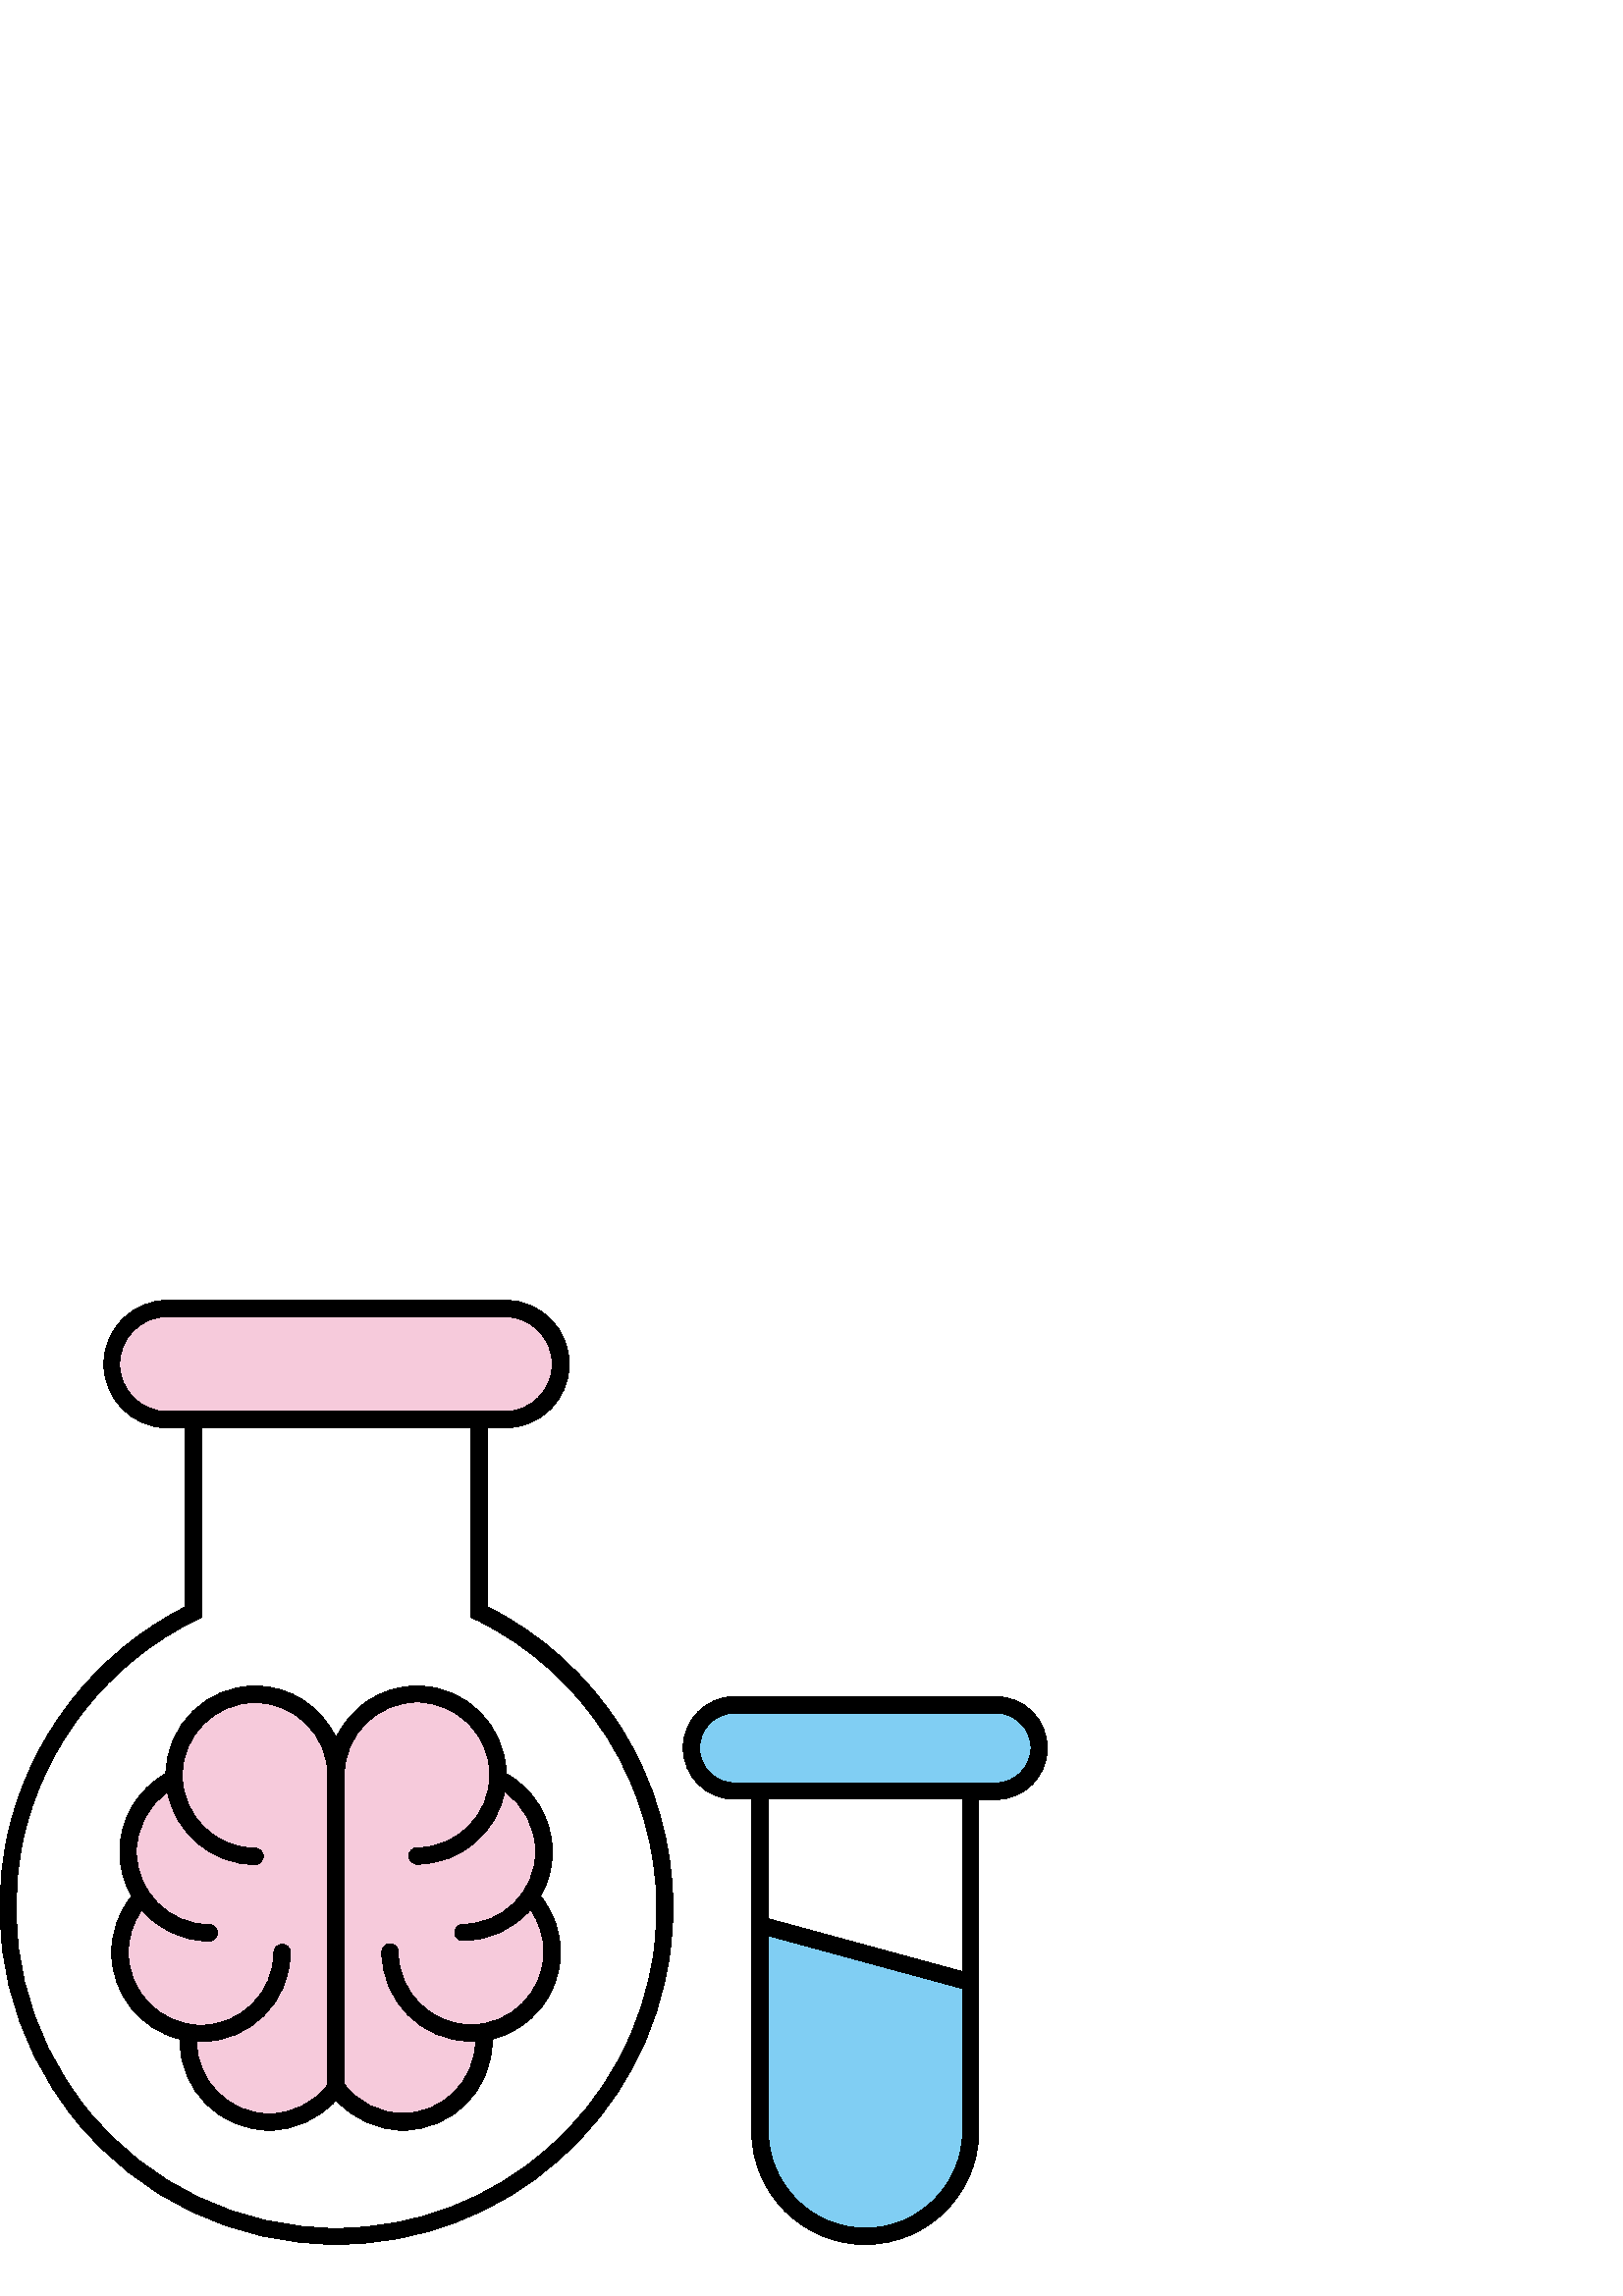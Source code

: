 %!PS-Adobe-3.0 EPSF-3.0
%%Pages: 1
%%DocumentData: Clean7Bit
%%LanguageLevel: 2
%%BoundingBox: 0 18 384 366
%%EndComments
%%BeginProlog
50 dict begin
/q { gsave } bind def
/Q { grestore } bind def
/cm { 6 array astore concat } bind def
/w { setlinewidth } bind def
/J { setlinecap } bind def
/j { setlinejoin } bind def
/M { setmiterlimit } bind def
/d { setdash } bind def
/m { moveto } bind def
/l { lineto } bind def
/c { curveto } bind def
/h { closepath } bind def
/re { exch dup neg 3 1 roll 5 3 roll moveto 0 rlineto
      0 exch rlineto 0 rlineto closepath } bind def
/S { stroke } bind def
/f { fill } bind def
/f* { eofill } bind def
/n { newpath } bind def
/W { clip } bind def
/W* { eoclip } bind def
/BT { } bind def
/ET { } bind def
/BDC { mark 3 1 roll /BDC pdfmark } bind def
/EMC { mark /EMC pdfmark } bind def
/cairo_store_point { /cairo_point_y exch def /cairo_point_x exch def } def
/Tj { show currentpoint cairo_store_point } bind def
/TJ {
  {
    dup
    type /stringtype eq
    { show } { -0.001 mul 0 cairo_font_matrix dtransform rmoveto } ifelse
  } forall
  currentpoint cairo_store_point
} bind def
/cairo_selectfont { cairo_font_matrix aload pop pop pop 0 0 6 array astore
    cairo_font exch selectfont cairo_point_x cairo_point_y moveto } bind def
/Tf { pop /cairo_font exch def /cairo_font_matrix where
      { pop cairo_selectfont } if } bind def
/Td { matrix translate cairo_font_matrix matrix concatmatrix dup
      /cairo_font_matrix exch def dup 4 get exch 5 get cairo_store_point
      /cairo_font where { pop cairo_selectfont } if } bind def
/Tm { 2 copy 8 2 roll 6 array astore /cairo_font_matrix exch def
      cairo_store_point /cairo_font where { pop cairo_selectfont } if } bind def
/g { setgray } bind def
/rg { setrgbcolor } bind def
/d1 { setcachedevice } bind def
/cairo_data_source {
  CairoDataIndex CairoData length lt
    { CairoData CairoDataIndex get /CairoDataIndex CairoDataIndex 1 add def }
    { () } ifelse
} def
/cairo_flush_ascii85_file { cairo_ascii85_file status { cairo_ascii85_file flushfile } if } def
/cairo_image { image cairo_flush_ascii85_file } def
/cairo_imagemask { imagemask cairo_flush_ascii85_file } def
%%EndProlog
%%BeginSetup
%%EndSetup
%%Page: 1 1
%%BeginPageSetup
%%PageBoundingBox: 0 18 384 366
%%EndPageSetup
q 0 18 384 348 rectclip
1 0 0 -1 0 384 cm q
0.502 0.808 0.953 rg
365.176 170.176 m 269.324 170.176 l 262.273 170.176 256.5 175.949 256.5
 183 c 256.5 190.051 262.273 195.824 269.324 195.824 c 365.176 195.824 l
 372.227 195.824 378 190.051 378 183 c 378 175.875 372.227 170.176 365.176
 170.176 c h
365.176 170.176 m f*
281.625 323.477 m 281.625 343.125 297.602 359.102 317.25 359.102 c 336.898
 359.102 352.875 343.125 352.875 323.477 c 352.875 271.352 l 281.551 251.926
 l 281.551 323.477 l h
281.625 323.477 m f*
1 g
281.625 245.699 m 352.949 265.051 l 352.949 201.824 l 281.625 201.824 l
 h
281.625 245.699 m f*
0.965 0.792 0.859 rg
202.648 42.227 m 202.648 32.625 194.852 24.824 185.25 24.824 c 61.352 24.824
 l 51.75 24.824 43.949 32.625 43.949 42.227 c 43.949 51.824 51.75 59.625
 61.352 59.625 c 185.176 59.625 l 194.852 59.625 202.648 51.824 202.648 
42.227 c h
202.648 42.227 m f*
147.75 317.176 m 162.449 317.176 174.375 305.25 174.449 290.625 c 173.926
 290.625 173.324 290.699 172.801 290.699 c 154.727 290.699 140.102 276 140.102
 258 c 140.102 256.352 141.449 255 143.102 255 c 144.75 255 146.102 256.352
 146.102 258 c 146.102 272.699 158.102 284.699 172.801 284.699 c 187.5 284.699
 199.5 272.699 199.5 258 c 199.5 252.375 197.773 247.051 194.551 242.477
 c 188.551 249.449 179.699 253.801 169.801 253.801 c 168.148 253.801 166.801
 252.449 166.801 250.801 c 166.801 249.148 168.148 247.801 169.801 247.801
 c 184.5 247.801 196.5 235.801 196.5 221.102 c 196.5 212.324 192.227 204.148
 185.102 199.199 c 182.176 214.273 168.898 225.75 153 225.75 c 151.352 225.75
 150 224.398 150 222.75 c 150 221.102 151.352 219.75 153 219.75 c 167.699
 219.75 179.699 207.75 179.699 193.051 c 179.699 178.352 167.699 166.352
 153 166.352 c 138.301 166.352 126.301 178.352 126.301 193.051 c 126.148
 306.227 l 131.176 313.051 139.199 317.176 147.75 317.176 c h
147.75 317.176 m f*
93.523 166.125 m 78.824 166.125 66.824 178.125 66.824 192.824 c 66.824 
207.523 78.824 219.523 93.523 219.523 c 95.176 219.523 96.523 220.875 96.523
 222.523 c 96.523 224.176 95.176 225.523 93.523 225.523 c 77.625 225.523
 64.273 214.051 61.426 198.977 c 54.301 203.926 50.023 212.102 50.023 220.875
 c 50.023 235.574 62.023 247.574 76.727 247.574 c 78.375 247.574 79.727 
248.926 79.727 250.574 c 79.727 252.227 78.375 253.574 76.727 253.574 c 
66.824 253.574 57.977 249.148 51.977 242.25 c 48.75 246.75 47.023 252.074
 47.023 257.773 c 47.023 272.477 59.023 284.477 73.727 284.477 c 88.426 
284.477 100.426 272.477 100.426 257.773 c 100.426 256.125 101.773 254.773
 103.426 254.773 c 105.074 254.773 106.426 256.125 106.426 257.773 c 106.426
 275.852 91.727 290.477 73.727 290.477 c 73.199 290.477 72.602 290.477 72.074
 290.398 c 72.148 305.023 84.074 316.949 98.773 316.949 c 107.176 316.949
 115.125 312.977 120.148 306.301 c 120.301 192.75 l 120.227 178.125 108.227
 166.125 93.523 166.125 c h
93.523 166.125 m f*
1 g
239.773 256.875 m 240.449 251.852 240.75 246.75 240.75 241.648 c 240.75
 196.949 214.727 155.324 174.375 135.824 c 172.648 135 l 172.648 65.625 
l 73.875 65.625 l 73.875 135 l 72.148 135.824 l 39.75 151.5 15.977 181.801
 8.398 216.898 c 0.977 251.773 9.523 287.773 32.023 315.523 c 54.375 343.199
 87.676 359.023 123.301 359.023 c 182.102 359.102 232.199 315.148 239.773
 256.875 c h
98.773 323.176 m 80.699 323.176 66.074 308.477 66.074 290.477 c 66.074 
290.25 66.074 290.023 66.148 289.801 c 51.75 286.352 41.023 273.375 41.023
 258 c 41.023 250.648 43.574 243.375 48.148 237.602 c 48.227 237.523 48.301
 237.449 48.375 237.375 c 45.602 232.574 44.023 227.023 44.023 221.102 c
 44.023 209.176 50.477 198.227 60.898 192.449 c 61.199 174.676 75.75 160.273
 93.602 160.273 c 106.801 160.273 118.125 168.074 123.301 179.324 c 128.477
 168.074 139.875 160.273 153 160.273 c 170.852 160.273 185.398 174.676 185.699
 192.449 c 196.125 198.227 202.574 209.176 202.574 221.102 c 202.574 227.023
 201 232.574 198.227 237.375 c 198.449 237.602 l 203.102 243.449 205.574
 250.5 205.574 258 c 205.574 273.449 194.852 286.426 180.449 289.801 c 180.523
 290.023 180.523 290.25 180.523 290.477 c 180.523 308.551 165.824 323.176
 147.824 323.176 c 138.449 323.176 129.523 319.125 123.301 312.148 c 117.074
 319.051 108.148 323.176 98.773 323.176 c h
98.773 323.176 m f*
0 g
147.75 323.176 m 165.824 323.176 180.449 308.477 180.449 290.477 c 180.449
 290.25 180.449 290.023 180.375 289.801 c 194.773 286.352 205.5 273.375 
205.5 258 c 205.5 250.5 203.023 243.449 198.375 237.602 c 198.301 237.523
 198.227 237.449 198.148 237.375 c 200.926 232.574 202.5 227.023 202.5 221.102
 c 202.5 209.176 196.051 198.227 185.625 192.449 c 185.324 174.676 170.773
 160.273 152.926 160.273 c 139.727 160.273 128.398 168.074 123.227 179.324
 c 118.051 168.074 106.648 160.273 93.523 160.273 c 75.676 160.273 61.125
 174.676 60.824 192.449 c 50.398 198.227 43.949 209.176 43.949 221.102 c
 43.949 227.023 45.523 232.574 48.301 237.375 c 48.227 237.449 48.148 237.523
 48.074 237.602 c 43.5 243.375 40.949 250.574 40.949 258 c 40.949 273.449
 51.676 286.426 66.074 289.801 c 66 290.023 66 290.25 66 290.477 c 66 308.551
 80.699 323.176 98.699 323.176 c 108.074 323.176 117 319.125 123.227 312.148
 c 129.449 319.051 138.301 323.176 147.75 323.176 c h
126.227 192.898 m 126.227 178.199 138.227 166.199 152.926 166.199 c 167.625
 166.199 179.625 178.199 179.625 192.898 c 179.625 207.602 167.625 219.602
 152.926 219.602 c 151.273 219.602 149.926 220.949 149.926 222.602 c 149.926
 224.25 151.273 225.602 152.926 225.602 c 168.824 225.602 182.176 214.125
 185.023 199.051 c 192.148 204 196.426 212.176 196.426 220.949 c 196.426
 235.648 184.426 247.648 169.727 247.648 c 168.074 247.648 166.727 249 166.727
 250.648 c 166.727 252.301 168.074 253.648 169.727 253.648 c 179.625 253.648
 188.477 249.227 194.477 242.324 c 197.699 246.824 199.426 252.148 199.426
 257.852 c 199.426 272.551 187.426 284.551 172.727 284.551 c 158.023 284.551
 146.023 272.551 146.023 257.852 c 146.023 256.199 144.676 254.852 143.023
 254.852 c 141.375 254.852 140.023 256.199 140.023 257.852 c 140.023 275.926
 154.727 290.551 172.727 290.551 c 173.25 290.551 173.852 290.551 174.375
 290.477 c 174.301 305.102 162.375 317.023 147.676 317.023 c 139.125 317.023
 131.102 312.898 126.074 306 c h
120.148 306.523 m 115.125 313.199 107.176 317.176 98.773 317.176 c 84.074
 317.176 72.148 305.25 72.074 290.625 c 72.602 290.625 73.199 290.699 73.727
 290.699 c 91.801 290.699 106.426 276 106.426 258 c 106.426 256.352 105.074
 255 103.426 255 c 101.773 255 100.426 256.352 100.426 258 c 100.426 272.699
 88.426 284.699 73.727 284.699 c 59.023 284.699 47.023 272.699 47.023 258
 c 47.023 252.375 48.75 247.051 51.977 242.477 c 57.977 249.449 66.824 253.801
 76.727 253.801 c 78.375 253.801 79.727 252.449 79.727 250.801 c 79.727 
249.148 78.375 247.801 76.727 247.801 c 62.023 247.801 50.023 235.801 50.023
 221.102 c 50.023 212.324 54.301 204.148 61.426 199.199 c 64.352 214.273
 77.625 225.75 93.523 225.75 c 95.176 225.75 96.523 224.398 96.523 222.75
 c 96.523 221.102 95.176 219.75 93.523 219.75 c 78.824 219.75 66.824 207.75
 66.824 193.051 c 66.824 178.352 78.824 166.352 93.523 166.352 c 108.227
 166.352 120.227 178.352 120.227 193.051 c h
120.148 306.523 m f*
365.176 164.176 m 269.324 164.176 l 258.977 164.176 250.5 172.574 250.5
 183 c 250.5 193.352 258.898 201.824 269.324 201.824 c 275.625 201.824 l
 275.625 323.477 l 275.625 346.426 294.301 365.102 317.25 365.102 c 340.199
 365.102 358.875 346.426 358.875 323.477 c 358.875 201.898 l 365.176 201.898
 l 375.523 201.898 384 193.5 384 183.074 c 384 172.574 375.602 164.176 365.176
 164.176 c h
352.949 323.477 m 352.949 343.125 336.977 359.102 317.324 359.102 c 297.676
 359.102 281.699 343.125 281.699 323.477 c 281.699 251.852 l 353.023 271.273
 l 353.023 323.477 l h
352.949 265.051 m 281.625 245.625 l 281.625 201.75 l 352.949 201.75 l h
365.176 195.824 m 269.324 195.824 l 262.273 195.824 256.5 190.051 256.5
 183 c 256.5 175.949 262.273 170.176 269.324 170.176 c 365.176 170.176 l
 372.227 170.176 378 175.949 378 183 c 378 189.977 372.227 195.824 365.176
 195.824 c h
365.176 195.824 m f*
245.699 257.625 m 246.375 252.375 246.75 246.977 246.75 241.648 c 246.75
 218.023 240.074 195.074 227.398 175.125 c 215.398 156.375 198.602 141.227
 178.801 131.25 c 178.801 65.625 l 185.324 65.625 l 198.227 65.625 208.727
 55.125 208.727 42.227 c 208.727 29.324 198.227 18.824 185.324 18.824 c 
61.5 18.824 l 48.602 18.824 38.102 29.324 38.102 42.227 c 38.102 55.125 
48.602 65.625 61.5 65.625 c 68.023 65.625 l 68.023 131.25 l 34.875 147.977
 10.426 179.324 2.699 215.625 c -5.176 252.301 3.898 290.102 27.523 319.273
 c 51 348.375 86.023 365.023 123.449 365.023 c 185.102 365.102 237.75 318.898
 245.699 257.625 c h
61.273 59.625 m 51.676 59.625 43.875 51.824 43.875 42.227 c 43.875 32.625
 51.676 24.824 61.273 24.824 c 185.102 24.824 l 194.699 24.824 202.5 32.625
 202.5 42.227 c 202.5 51.824 194.699 59.625 185.102 59.625 c h
32.023 315.602 m 9.602 287.852 0.977 251.852 8.398 216.977 c 15.898 181.949
 39.75 151.574 72.227 135.898 c 73.949 135.074 l 73.949 65.699 l 172.727
 65.699 l 172.727 135.074 l 174.449 135.898 l 214.727 155.398 240.824 196.949
 240.824 241.727 c 240.824 246.824 240.523 251.926 239.852 256.949 c 232.352
 315.301 182.176 359.176 123.375 359.176 c 87.676 359.102 54.375 343.273
 32.023 315.602 c h
32.023 315.602 m f*
Q Q
showpage
%%Trailer
end
%%EOF
